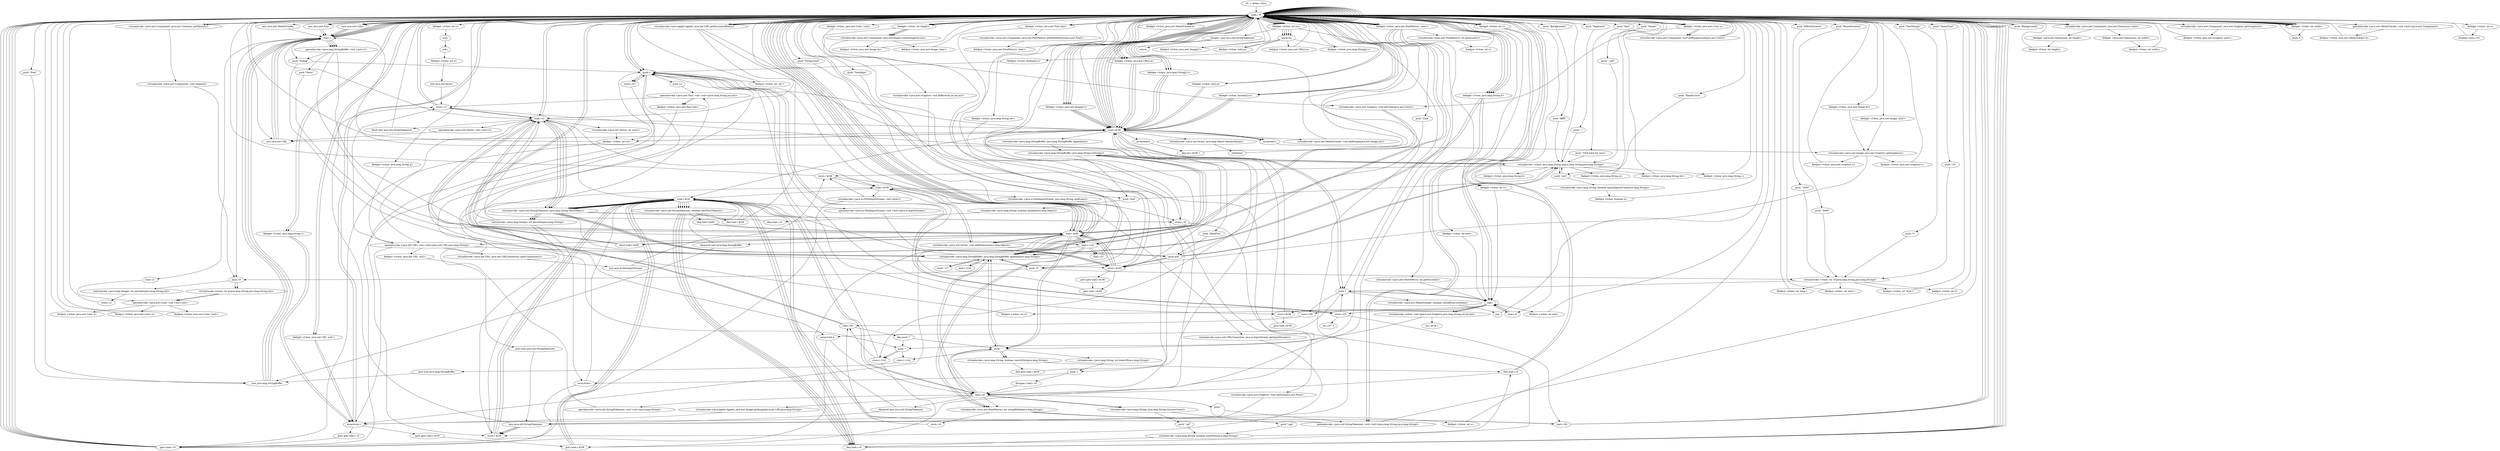 digraph "" {
    "r0 := @this: lvbox"
    "load.r r0"
    "r0 := @this: lvbox"->"load.r r0";
    "new java.awt.Color"
    "load.r r0"->"new java.awt.Color";
    "dup1.r"
    "new java.awt.Color"->"dup1.r";
    "dup1.r"->"load.r r0";
    "push \"Background2\""
    "load.r r0"->"push \"Background2\"";
    "push \"Background2\""->"load.r r0";
    "push \"Background1\""
    "load.r r0"->"push \"Background1\"";
    "push \"ffffff\""
    "push \"Background1\""->"push \"ffffff\"";
    "virtualinvoke <lvbox: java.lang.String a(java.lang.String,java.lang.String)>"
    "push \"ffffff\""->"virtualinvoke <lvbox: java.lang.String a(java.lang.String,java.lang.String)>";
    "virtualinvoke <lvbox: java.lang.String a(java.lang.String,java.lang.String)>"->"dup1.r";
    "push 16"
    "dup1.r"->"push 16";
    "staticinvoke <java.lang.Integer: int parseInt(java.lang.String,int)>"
    "push 16"->"staticinvoke <java.lang.Integer: int parseInt(java.lang.String,int)>";
    "store.i r2"
    "staticinvoke <java.lang.Integer: int parseInt(java.lang.String,int)>"->"store.i r2";
    "store.i r2"->"load.r r0";
    "load.r r0"->"new java.awt.Color";
    "new java.awt.Color"->"dup1.r";
    "load.i r2"
    "dup1.r"->"load.i r2";
    "specialinvoke <java.awt.Color: void <init>(int)>"
    "load.i r2"->"specialinvoke <java.awt.Color: void <init>(int)>";
    "fieldput <lvbox: java.awt.Color n>"
    "specialinvoke <java.awt.Color: void <init>(int)>"->"fieldput <lvbox: java.awt.Color n>";
    "fieldput <lvbox: java.awt.Color n>"->"load.r r0";
    "load.r r0"->"load.r r0";
    "fieldget <lvbox: java.awt.Color n>"
    "load.r r0"->"fieldget <lvbox: java.awt.Color n>";
    "virtualinvoke <java.awt.Component: void setBackground(java.awt.Color)>"
    "fieldget <lvbox: java.awt.Color n>"->"virtualinvoke <java.awt.Component: void setBackground(java.awt.Color)>";
    "virtualinvoke <java.awt.Component: void setBackground(java.awt.Color)>"->"load.r r0";
    "virtualinvoke <java.awt.Component: java.awt.Container getParent()>"
    "load.r r0"->"virtualinvoke <java.awt.Component: java.awt.Container getParent()>";
    "virtualinvoke <java.awt.Component: java.awt.Container getParent()>"->"load.r r0";
    "load.r r0"->"fieldget <lvbox: java.awt.Color n>";
    "fieldget <lvbox: java.awt.Color n>"->"virtualinvoke <java.awt.Component: void setBackground(java.awt.Color)>";
    "virtualinvoke <java.awt.Component: void setBackground(java.awt.Color)>"->"load.r r0";
    "load.r r0"->"virtualinvoke <java.awt.Component: java.awt.Container getParent()>";
    "virtualinvoke <java.awt.Component: void repaint()>"
    "virtualinvoke <java.awt.Component: java.awt.Container getParent()>"->"virtualinvoke <java.awt.Component: void repaint()>";
    "virtualinvoke <java.awt.Component: void repaint()>"->"push 16";
    "virtualinvoke <lvbox: int a(java.lang.String,java.lang.String,int)>"
    "push 16"->"virtualinvoke <lvbox: int a(java.lang.String,java.lang.String,int)>";
    "virtualinvoke <lvbox: int a(java.lang.String,java.lang.String,int)>"->"specialinvoke <java.awt.Color: void <init>(int)>";
    "fieldput <lvbox: java.awt.Color m>"
    "specialinvoke <java.awt.Color: void <init>(int)>"->"fieldput <lvbox: java.awt.Color m>";
    "fieldput <lvbox: java.awt.Color m>"->"load.r r0";
    "load.r r0"->"load.r r0";
    "virtualinvoke <java.awt.Component: java.awt.Dimension size()>"
    "load.r r0"->"virtualinvoke <java.awt.Component: java.awt.Dimension size()>";
    "fieldget <java.awt.Dimension: int width>"
    "virtualinvoke <java.awt.Component: java.awt.Dimension size()>"->"fieldget <java.awt.Dimension: int width>";
    "fieldput <lvbox: int width>"
    "fieldget <java.awt.Dimension: int width>"->"fieldput <lvbox: int width>";
    "fieldput <lvbox: int width>"->"load.r r0";
    "load.r r0"->"load.r r0";
    "load.r r0"->"virtualinvoke <java.awt.Component: java.awt.Dimension size()>";
    "fieldget <java.awt.Dimension: int height>"
    "virtualinvoke <java.awt.Component: java.awt.Dimension size()>"->"fieldget <java.awt.Dimension: int height>";
    "fieldput <lvbox: int height>"
    "fieldget <java.awt.Dimension: int height>"->"fieldput <lvbox: int height>";
    "fieldput <lvbox: int height>"->"load.r r0";
    "load.r r0"->"load.r r0";
    "virtualinvoke <java.awt.Component: java.awt.Graphics getGraphics()>"
    "load.r r0"->"virtualinvoke <java.awt.Component: java.awt.Graphics getGraphics()>";
    "fieldput <lvbox: java.awt.Graphics 'goto'>"
    "virtualinvoke <java.awt.Component: java.awt.Graphics getGraphics()>"->"fieldput <lvbox: java.awt.Graphics 'goto'>";
    "fieldput <lvbox: java.awt.Graphics 'goto'>"->"load.r r0";
    "load.r r0"->"load.r r0";
    "load.r r0"->"load.r r0";
    "fieldget <lvbox: int width>"
    "load.r r0"->"fieldget <lvbox: int width>";
    "fieldget <lvbox: int width>"->"load.r r0";
    "fieldget <lvbox: int height>"
    "load.r r0"->"fieldget <lvbox: int height>";
    "virtualinvoke <java.awt.Component: java.awt.Image createImage(int,int)>"
    "fieldget <lvbox: int height>"->"virtualinvoke <java.awt.Component: java.awt.Image createImage(int,int)>";
    "fieldput <lvbox: java.awt.Image do>"
    "virtualinvoke <java.awt.Component: java.awt.Image createImage(int,int)>"->"fieldput <lvbox: java.awt.Image do>";
    "fieldput <lvbox: java.awt.Image do>"->"load.r r0";
    "load.r r0"->"load.r r0";
    "fieldget <lvbox: java.awt.Image do>"
    "load.r r0"->"fieldget <lvbox: java.awt.Image do>";
    "virtualinvoke <java.awt.Image: java.awt.Graphics getGraphics()>"
    "fieldget <lvbox: java.awt.Image do>"->"virtualinvoke <java.awt.Image: java.awt.Graphics getGraphics()>";
    "fieldput <lvbox: java.awt.Graphics z>"
    "virtualinvoke <java.awt.Image: java.awt.Graphics getGraphics()>"->"fieldput <lvbox: java.awt.Graphics z>";
    "fieldput <lvbox: java.awt.Graphics z>"->"load.r r0";
    "load.r r0"->"load.r r0";
    "load.r r0"->"load.r r0";
    "load.r r0"->"fieldget <lvbox: int width>";
    "fieldget <lvbox: int width>"->"load.r r0";
    "load.r r0"->"fieldget <lvbox: int height>";
    "fieldget <lvbox: int height>"->"virtualinvoke <java.awt.Component: java.awt.Image createImage(int,int)>";
    "fieldput <lvbox: java.awt.Image 'char'>"
    "virtualinvoke <java.awt.Component: java.awt.Image createImage(int,int)>"->"fieldput <lvbox: java.awt.Image 'char'>";
    "fieldput <lvbox: java.awt.Image 'char'>"->"load.r r0";
    "load.r r0"->"load.r r0";
    "fieldget <lvbox: java.awt.Image 'char'>"
    "load.r r0"->"fieldget <lvbox: java.awt.Image 'char'>";
    "fieldget <lvbox: java.awt.Image 'char'>"->"virtualinvoke <java.awt.Image: java.awt.Graphics getGraphics()>";
    "fieldput <lvbox: java.awt.Graphics r>"
    "virtualinvoke <java.awt.Image: java.awt.Graphics getGraphics()>"->"fieldput <lvbox: java.awt.Graphics r>";
    "fieldput <lvbox: java.awt.Graphics r>"->"load.r r0";
    "push 0"
    "load.r r0"->"push 0";
    "fieldput <lvbox: int 'int'>"
    "push 0"->"fieldput <lvbox: int 'int'>";
    "fieldput <lvbox: int 'int'>"->"load.r r0";
    "new java.awt.MediaTracker"
    "load.r r0"->"new java.awt.MediaTracker";
    "new java.awt.MediaTracker"->"dup1.r";
    "dup1.r"->"load.r r0";
    "specialinvoke <java.awt.MediaTracker: void <init>(java.awt.Component)>"
    "load.r r0"->"specialinvoke <java.awt.MediaTracker: void <init>(java.awt.Component)>";
    "fieldput <lvbox: java.awt.MediaTracker k>"
    "specialinvoke <java.awt.MediaTracker: void <init>(java.awt.Component)>"->"fieldput <lvbox: java.awt.MediaTracker k>";
    "fieldput <lvbox: java.awt.MediaTracker k>"->"load.r r0";
    "load.r r0"->"new java.awt.Color";
    "new java.awt.Color"->"dup1.r";
    "dup1.r"->"load.r r0";
    "push \"Foreground\""
    "load.r r0"->"push \"Foreground\"";
    "push \"0\""
    "push \"Foreground\""->"push \"0\"";
    "push \"0\""->"push 16";
    "push 16"->"virtualinvoke <lvbox: int a(java.lang.String,java.lang.String,int)>";
    "virtualinvoke <lvbox: int a(java.lang.String,java.lang.String,int)>"->"specialinvoke <java.awt.Color: void <init>(int)>";
    "fieldput <lvbox: java.awt.Color 'void'>"
    "specialinvoke <java.awt.Color: void <init>(int)>"->"fieldput <lvbox: java.awt.Color 'void'>";
    "fieldput <lvbox: java.awt.Color 'void'>"->"load.r r0";
    "load.r r0"->"load.r r0";
    "push \"SleepTime\""
    "load.r r0"->"push \"SleepTime\"";
    "push \"10\""
    "push \"SleepTime\""->"push \"10\"";
    "virtualinvoke <lvbox: int 'if'(java.lang.String,java.lang.String)>"
    "push \"10\""->"virtualinvoke <lvbox: int 'if'(java.lang.String,java.lang.String)>";
    "fieldput <lvbox: int 'long'>"
    "virtualinvoke <lvbox: int 'if'(java.lang.String,java.lang.String)>"->"fieldput <lvbox: int 'long'>";
    "fieldput <lvbox: int 'long'>"->"load.r r0";
    "load.r r0"->"load.r r0";
    "push \"TextAlign\""
    "load.r r0"->"push \"TextAlign\"";
    "push \"TextAlign\""->"push \"0\"";
    "push \"0\""->"virtualinvoke <lvbox: int 'if'(java.lang.String,java.lang.String)>";
    "fieldput <lvbox: int 'new'>"
    "virtualinvoke <lvbox: int 'if'(java.lang.String,java.lang.String)>"->"fieldput <lvbox: int 'new'>";
    "fieldput <lvbox: int 'new'>"->"load.r r0";
    "load.r r0"->"load.r r0";
    "push \"EffectDuration\""
    "load.r r0"->"push \"EffectDuration\"";
    "push \"1000\""
    "push \"EffectDuration\""->"push \"1000\"";
    "push \"1000\""->"virtualinvoke <lvbox: int 'if'(java.lang.String,java.lang.String)>";
    "fieldput <lvbox: int 'byte'>"
    "virtualinvoke <lvbox: int 'if'(java.lang.String,java.lang.String)>"->"fieldput <lvbox: int 'byte'>";
    "fieldput <lvbox: int 'byte'>"->"load.r r0";
    "load.r r0"->"load.r r0";
    "push \"PauseDuration\""
    "load.r r0"->"push \"PauseDuration\"";
    "push \"3000\""
    "push \"PauseDuration\""->"push \"3000\"";
    "push \"3000\""->"virtualinvoke <lvbox: int 'if'(java.lang.String,java.lang.String)>";
    "fieldput <lvbox: int f>"
    "virtualinvoke <lvbox: int 'if'(java.lang.String,java.lang.String)>"->"fieldput <lvbox: int f>";
    "fieldput <lvbox: int f>"->"load.r r0";
    "load.r r0"->"load.r r0";
    "push \"HandCursor\""
    "load.r r0"->"push \"HandCursor\"";
    "push \"yes\""
    "push \"HandCursor\""->"push \"yes\"";
    "push \"yes\""->"virtualinvoke <lvbox: java.lang.String a(java.lang.String,java.lang.String)>";
    "virtualinvoke <lvbox: java.lang.String a(java.lang.String,java.lang.String)>"->"push \"yes\"";
    "virtualinvoke <java.lang.String: boolean equalsIgnoreCase(java.lang.String)>"
    "push \"yes\""->"virtualinvoke <java.lang.String: boolean equalsIgnoreCase(java.lang.String)>";
    "fieldput <lvbox: boolean h>"
    "virtualinvoke <java.lang.String: boolean equalsIgnoreCase(java.lang.String)>"->"fieldput <lvbox: boolean h>";
    "fieldput <lvbox: boolean h>"->"load.r r0";
    "load.r r0"->"load.r r0";
    "push \"Separator\""
    "load.r r0"->"push \"Separator\"";
    "push \",\""
    "push \"Separator\""->"push \",\"";
    "push \",\""->"virtualinvoke <lvbox: java.lang.String a(java.lang.String,java.lang.String)>";
    "fieldput <lvbox: java.lang.String b>"
    "virtualinvoke <lvbox: java.lang.String a(java.lang.String,java.lang.String)>"->"fieldput <lvbox: java.lang.String b>";
    "fieldput <lvbox: java.lang.String b>"->"load.r r0";
    "load.r r0"->"load.r r0";
    "push \"DataFile\""
    "load.r r0"->"push \"DataFile\"";
    "push null"
    "push \"DataFile\""->"push null";
    "push null"->"virtualinvoke <lvbox: java.lang.String a(java.lang.String,java.lang.String)>";
    "fieldput <lvbox: java.lang.String q>"
    "virtualinvoke <lvbox: java.lang.String a(java.lang.String,java.lang.String)>"->"fieldput <lvbox: java.lang.String q>";
    "fieldput <lvbox: java.lang.String q>"->"load.r r0";
    "load.r r0"->"load.r r0";
    "push \"Text\""
    "load.r r0"->"push \"Text\"";
    "push \"Click here for news\""
    "push \"Text\""->"push \"Click here for news\"";
    "push \"Click here for news\""->"virtualinvoke <lvbox: java.lang.String a(java.lang.String,java.lang.String)>";
    "fieldput <lvbox: java.lang.String for>"
    "virtualinvoke <lvbox: java.lang.String a(java.lang.String,java.lang.String)>"->"fieldput <lvbox: java.lang.String for>";
    "fieldput <lvbox: java.lang.String for>"->"load.r r0";
    "load.r r0"->"load.r r0";
    "push \"Target\""
    "load.r r0"->"push \"Target\"";
    "push \"_self\""
    "push \"Target\""->"push \"_self\"";
    "push \"_self\""->"virtualinvoke <lvbox: java.lang.String a(java.lang.String,java.lang.String)>";
    "fieldput <lvbox: java.lang.String i>"
    "virtualinvoke <lvbox: java.lang.String a(java.lang.String,java.lang.String)>"->"fieldput <lvbox: java.lang.String i>";
    "fieldput <lvbox: java.lang.String i>"->"load.r r0";
    "push \"Link\""
    "load.r r0"->"push \"Link\"";
    "push \"Link\""->"push null";
    "push null"->"virtualinvoke <lvbox: java.lang.String a(java.lang.String,java.lang.String)>";
    "store.r r2"
    "virtualinvoke <lvbox: java.lang.String a(java.lang.String,java.lang.String)>"->"store.r r2";
    "store.r r2"->"load.r r0";
    "load.r r0"->"load.r r0";
    "push \"TextMargin\""
    "load.r r0"->"push \"TextMargin\"";
    "push \"2\""
    "push \"TextMargin\""->"push \"2\"";
    "push \"2\""->"virtualinvoke <lvbox: int 'if'(java.lang.String,java.lang.String)>";
    "push 1"
    "virtualinvoke <lvbox: int 'if'(java.lang.String,java.lang.String)>"->"push 1";
    "add.i"
    "push 1"->"add.i";
    "fieldput <lvbox: int o>"
    "add.i"->"fieldput <lvbox: int o>";
    "load.r r2"
    "fieldput <lvbox: int o>"->"load.r r2";
    "ifnull new java.util.StringTokenizer"
    "load.r r2"->"ifnull new java.util.StringTokenizer";
    "ifnull new java.util.StringTokenizer"->"load.r r0";
    "new java.net.URL"
    "load.r r0"->"new java.net.URL";
    "new java.net.URL"->"dup1.r";
    "dup1.r"->"load.r r0";
    "virtualinvoke <java.applet.Applet: java.net.URL getDocumentBase()>"
    "load.r r0"->"virtualinvoke <java.applet.Applet: java.net.URL getDocumentBase()>";
    "virtualinvoke <java.applet.Applet: java.net.URL getDocumentBase()>"->"load.r r2";
    "specialinvoke <java.net.URL: void <init>(java.net.URL,java.lang.String)>"
    "load.r r2"->"specialinvoke <java.net.URL: void <init>(java.net.URL,java.lang.String)>";
    "fieldput <lvbox: java.net.URL 'null'>"
    "specialinvoke <java.net.URL: void <init>(java.net.URL,java.lang.String)>"->"fieldput <lvbox: java.net.URL 'null'>";
    "goto new java.util.StringTokenizer"
    "fieldput <lvbox: java.net.URL 'null'>"->"goto new java.util.StringTokenizer";
    "new java.util.StringTokenizer"
    "goto new java.util.StringTokenizer"->"new java.util.StringTokenizer";
    "new java.util.StringTokenizer"->"store.r r2";
    "store.r r2"->"load.r r2";
    "load.r r2"->"load.r r0";
    "push \"Font\""
    "load.r r0"->"push \"Font\"";
    "new java.lang.StringBuffer"
    "push \"Font\""->"new java.lang.StringBuffer";
    "new java.lang.StringBuffer"->"dup1.r";
    "specialinvoke <java.lang.StringBuffer: void <init>()>"
    "dup1.r"->"specialinvoke <java.lang.StringBuffer: void <init>()>";
    "push \"Dialog\""
    "specialinvoke <java.lang.StringBuffer: void <init>()>"->"push \"Dialog\"";
    "virtualinvoke <java.lang.StringBuffer: java.lang.StringBuffer append(java.lang.String)>"
    "push \"Dialog\""->"virtualinvoke <java.lang.StringBuffer: java.lang.StringBuffer append(java.lang.String)>";
    "virtualinvoke <java.lang.StringBuffer: java.lang.StringBuffer append(java.lang.String)>"->"load.r r0";
    "fieldget <lvbox: java.lang.String b>"
    "load.r r0"->"fieldget <lvbox: java.lang.String b>";
    "fieldget <lvbox: java.lang.String b>"->"virtualinvoke <java.lang.StringBuffer: java.lang.StringBuffer append(java.lang.String)>";
    "virtualinvoke <java.lang.StringBuffer: java.lang.StringBuffer append(java.lang.String)>"->"push \"0\"";
    "push \"0\""->"virtualinvoke <java.lang.StringBuffer: java.lang.StringBuffer append(java.lang.String)>";
    "virtualinvoke <java.lang.StringBuffer: java.lang.StringBuffer append(java.lang.String)>"->"load.r r0";
    "load.r r0"->"fieldget <lvbox: java.lang.String b>";
    "fieldget <lvbox: java.lang.String b>"->"virtualinvoke <java.lang.StringBuffer: java.lang.StringBuffer append(java.lang.String)>";
    "push \"12\""
    "virtualinvoke <java.lang.StringBuffer: java.lang.StringBuffer append(java.lang.String)>"->"push \"12\"";
    "push \"12\""->"virtualinvoke <java.lang.StringBuffer: java.lang.StringBuffer append(java.lang.String)>";
    "virtualinvoke <java.lang.StringBuffer: java.lang.String toString()>"
    "virtualinvoke <java.lang.StringBuffer: java.lang.StringBuffer append(java.lang.String)>"->"virtualinvoke <java.lang.StringBuffer: java.lang.String toString()>";
    "virtualinvoke <java.lang.StringBuffer: java.lang.String toString()>"->"virtualinvoke <lvbox: java.lang.String a(java.lang.String,java.lang.String)>";
    "virtualinvoke <lvbox: java.lang.String a(java.lang.String,java.lang.String)>"->"load.r r0";
    "load.r r0"->"fieldget <lvbox: java.lang.String b>";
    "specialinvoke <java.util.StringTokenizer: void <init>(java.lang.String,java.lang.String)>"
    "fieldget <lvbox: java.lang.String b>"->"specialinvoke <java.util.StringTokenizer: void <init>(java.lang.String,java.lang.String)>";
    "specialinvoke <java.util.StringTokenizer: void <init>(java.lang.String,java.lang.String)>"->"load.r r0";
    "new java.awt.Font"
    "load.r r0"->"new java.awt.Font";
    "new java.awt.Font"->"dup1.r";
    "dup1.r"->"load.r r2";
    "virtualinvoke <java.util.StringTokenizer: java.lang.String nextToken()>"
    "load.r r2"->"virtualinvoke <java.util.StringTokenizer: java.lang.String nextToken()>";
    "virtualinvoke <java.util.StringTokenizer: java.lang.String nextToken()>"->"load.r r2";
    "load.r r2"->"virtualinvoke <java.util.StringTokenizer: java.lang.String nextToken()>";
    "staticinvoke <java.lang.Integer: int parseInt(java.lang.String)>"
    "virtualinvoke <java.util.StringTokenizer: java.lang.String nextToken()>"->"staticinvoke <java.lang.Integer: int parseInt(java.lang.String)>";
    "staticinvoke <java.lang.Integer: int parseInt(java.lang.String)>"->"load.r r2";
    "load.r r2"->"virtualinvoke <java.util.StringTokenizer: java.lang.String nextToken()>";
    "virtualinvoke <java.util.StringTokenizer: java.lang.String nextToken()>"->"staticinvoke <java.lang.Integer: int parseInt(java.lang.String)>";
    "specialinvoke <java.awt.Font: void <init>(java.lang.String,int,int)>"
    "staticinvoke <java.lang.Integer: int parseInt(java.lang.String)>"->"specialinvoke <java.awt.Font: void <init>(java.lang.String,int,int)>";
    "fieldput <lvbox: java.awt.Font font>"
    "specialinvoke <java.awt.Font: void <init>(java.lang.String,int,int)>"->"fieldput <lvbox: java.awt.Font font>";
    "goto load.r r0"
    "fieldput <lvbox: java.awt.Font font>"->"goto load.r r0";
    "goto load.r r0"->"load.r r0";
    "load.r r0"->"load.r r0";
    "load.r r0"->"load.r r0";
    "fieldget <lvbox: java.awt.Font font>"
    "load.r r0"->"fieldget <lvbox: java.awt.Font font>";
    "virtualinvoke <java.awt.Component: java.awt.FontMetrics getFontMetrics(java.awt.Font)>"
    "fieldget <lvbox: java.awt.Font font>"->"virtualinvoke <java.awt.Component: java.awt.FontMetrics getFontMetrics(java.awt.Font)>";
    "fieldput <lvbox: java.awt.FontMetrics 'case'>"
    "virtualinvoke <java.awt.Component: java.awt.FontMetrics getFontMetrics(java.awt.Font)>"->"fieldput <lvbox: java.awt.FontMetrics 'case'>";
    "fieldput <lvbox: java.awt.FontMetrics 'case'>"->"load.r r0";
    "load.r r0"->"load.r r0";
    "fieldget <lvbox: java.awt.FontMetrics 'case'>"
    "load.r r0"->"fieldget <lvbox: java.awt.FontMetrics 'case'>";
    "virtualinvoke <java.awt.FontMetrics: int getAscent()>"
    "fieldget <lvbox: java.awt.FontMetrics 'case'>"->"virtualinvoke <java.awt.FontMetrics: int getAscent()>";
    "fieldput <lvbox: int s>"
    "virtualinvoke <java.awt.FontMetrics: int getAscent()>"->"fieldput <lvbox: int s>";
    "fieldput <lvbox: int s>"->"load.r r0";
    "load.r r0"->"load.r r0";
    "fieldget <lvbox: int s>"
    "load.r r0"->"fieldget <lvbox: int s>";
    "fieldget <lvbox: int s>"->"load.r r0";
    "load.r r0"->"fieldget <lvbox: java.awt.FontMetrics 'case'>";
    "virtualinvoke <java.awt.FontMetrics: int getDescent()>"
    "fieldget <lvbox: java.awt.FontMetrics 'case'>"->"virtualinvoke <java.awt.FontMetrics: int getDescent()>";
    "virtualinvoke <java.awt.FontMetrics: int getDescent()>"->"add.i";
    "fieldput <lvbox: int else>"
    "add.i"->"fieldput <lvbox: int else>";
    "fieldput <lvbox: int else>"->"load.r r0";
    "load.r r0"->"load.r r0";
    "load.r r0"->"fieldget <lvbox: java.awt.FontMetrics 'case'>";
    "push \" \""
    "fieldget <lvbox: java.awt.FontMetrics 'case'>"->"push \" \"";
    "virtualinvoke <java.awt.FontMetrics: int stringWidth(java.lang.String)>"
    "push \" \""->"virtualinvoke <java.awt.FontMetrics: int stringWidth(java.lang.String)>";
    "fieldput <lvbox: int u>"
    "virtualinvoke <java.awt.FontMetrics: int stringWidth(java.lang.String)>"->"fieldput <lvbox: int u>";
    "fieldput <lvbox: int u>"->"load.r r0";
    "load.r r0"->"load.r r0";
    "load.r r0"->"fieldget <lvbox: int width>";
    "push 2"
    "fieldget <lvbox: int width>"->"push 2";
    "push 2"->"load.r r0";
    "fieldget <lvbox: int o>"
    "load.r r0"->"fieldget <lvbox: int o>";
    "mul.i"
    "fieldget <lvbox: int o>"->"mul.i";
    "sub.i"
    "mul.i"->"sub.i";
    "fieldput <lvbox: int e>"
    "sub.i"->"fieldput <lvbox: int e>";
    "new java.util.Vector"
    "fieldput <lvbox: int e>"->"new java.util.Vector";
    "new java.util.Vector"->"store.r r2";
    "store.r r2"->"load.r r2";
    "specialinvoke <java.util.Vector: void <init>()>"
    "load.r r2"->"specialinvoke <java.util.Vector: void <init>()>";
    "specialinvoke <java.util.Vector: void <init>()>"->"new java.net.URL";
    "new java.net.URL"->"dup1.r";
    "dup1.r"->"load.r r0";
    "load.r r0"->"virtualinvoke <java.applet.Applet: java.net.URL getDocumentBase()>";
    "virtualinvoke <java.applet.Applet: java.net.URL getDocumentBase()>"->"load.r r0";
    "fieldget <lvbox: java.lang.String q>"
    "load.r r0"->"fieldget <lvbox: java.lang.String q>";
    "fieldget <lvbox: java.lang.String q>"->"specialinvoke <java.net.URL: void <init>(java.net.URL,java.lang.String)>";
    "virtualinvoke <java.net.URL: java.net.URLConnection openConnection()>"
    "specialinvoke <java.net.URL: void <init>(java.net.URL,java.lang.String)>"->"virtualinvoke <java.net.URL: java.net.URLConnection openConnection()>";
    "new java.io.DataInputStream"
    "virtualinvoke <java.net.URL: java.net.URLConnection openConnection()>"->"new java.io.DataInputStream";
    "store.r $r38"
    "new java.io.DataInputStream"->"store.r $r38";
    "virtualinvoke <java.net.URLConnection: java.io.InputStream getInputStream()>"
    "store.r $r38"->"virtualinvoke <java.net.URLConnection: java.io.InputStream getInputStream()>";
    "store.r $r39"
    "virtualinvoke <java.net.URLConnection: java.io.InputStream getInputStream()>"->"store.r $r39";
    "load.r $r38"
    "store.r $r39"->"load.r $r38";
    "load.r $r39"
    "load.r $r38"->"load.r $r39";
    "specialinvoke <java.io.DataInputStream: void <init>(java.io.InputStream)>"
    "load.r $r39"->"specialinvoke <java.io.DataInputStream: void <init>(java.io.InputStream)>";
    "specialinvoke <java.io.DataInputStream: void <init>(java.io.InputStream)>"->"push null";
    "store.r $r95"
    "push null"->"store.r $r95";
    "goto load.r $r38"
    "store.r $r95"->"goto load.r $r38";
    "goto load.r $r38"->"load.r $r38";
    "virtualinvoke <java.io.DataInputStream: java.lang.String readLine()>"
    "load.r $r38"->"virtualinvoke <java.io.DataInputStream: java.lang.String readLine()>";
    "store.r r6"
    "virtualinvoke <java.io.DataInputStream: java.lang.String readLine()>"->"store.r r6";
    "load.r r6"
    "store.r r6"->"load.r r6";
    "ifnonnull new java.util.StringTokenizer"
    "load.r r6"->"ifnonnull new java.util.StringTokenizer";
    "load.r $r95"
    "ifnonnull new java.util.StringTokenizer"->"load.r $r95";
    "ifnull load.r $r38"
    "load.r $r95"->"ifnull load.r $r38";
    "ifnull load.r $r38"->"load.r r2";
    "load.r r2"->"load.r $r95";
    "virtualinvoke <java.util.Vector: void addElement(java.lang.Object)>"
    "load.r $r95"->"virtualinvoke <java.util.Vector: void addElement(java.lang.Object)>";
    "virtualinvoke <java.util.Vector: void addElement(java.lang.Object)>"->"load.r $r38";
    "virtualinvoke <java.io.FilterInputStream: void close()>"
    "load.r $r38"->"virtualinvoke <java.io.FilterInputStream: void close()>";
    "virtualinvoke <java.io.FilterInputStream: void close()>"->"goto load.r r0";
    "goto load.r r0"->"load.r r0";
    "load.r r0"->"load.r r2";
    "virtualinvoke <java.util.Vector: int size()>"
    "load.r r2"->"virtualinvoke <java.util.Vector: int size()>";
    "fieldput <lvbox: int try>"
    "virtualinvoke <java.util.Vector: int size()>"->"fieldput <lvbox: int try>";
    "fieldput <lvbox: int try>"->"load.r r0";
    "load.r r0"->"load.r r0";
    "fieldget <lvbox: int try>"
    "load.r r0"->"fieldget <lvbox: int try>";
    "newarray"
    "fieldget <lvbox: int try>"->"newarray";
    "fieldput <lvbox: java.awt.Image[] t>"
    "newarray"->"fieldput <lvbox: java.awt.Image[] t>";
    "fieldput <lvbox: java.awt.Image[] t>"->"load.r r0";
    "load.r r0"->"load.r r0";
    "load.r r0"->"fieldget <lvbox: int try>";
    "fieldget <lvbox: int try>"->"newarray";
    "fieldput <lvbox: int[] g>"
    "newarray"->"fieldput <lvbox: int[] g>";
    "fieldput <lvbox: int[] g>"->"load.r r0";
    "load.r r0"->"load.r r0";
    "load.r r0"->"fieldget <lvbox: int try>";
    "fieldget <lvbox: int try>"->"newarray";
    "fieldput <lvbox: java.net.URL[] p>"
    "newarray"->"fieldput <lvbox: java.net.URL[] p>";
    "fieldput <lvbox: java.net.URL[] p>"->"load.r r0";
    "load.r r0"->"load.r r0";
    "load.r r0"->"fieldget <lvbox: int try>";
    "fieldget <lvbox: int try>"->"newarray";
    "fieldput <lvbox: java.lang.String[] c>"
    "newarray"->"fieldput <lvbox: java.lang.String[] c>";
    "fieldput <lvbox: java.lang.String[] c>"->"load.r r0";
    "load.r r0"->"load.r r0";
    "load.r r0"->"fieldget <lvbox: int try>";
    "fieldget <lvbox: int try>"->"newarray";
    "fieldput <lvbox: boolean[] a>"
    "newarray"->"fieldput <lvbox: boolean[] a>";
    "fieldput <lvbox: boolean[] a>"->"push 0";
    "store.i $r38"
    "push 0"->"store.i $r38";
    "goto load.i $r38"
    "store.i $r38"->"goto load.i $r38";
    "load.i $r38"
    "goto load.i $r38"->"load.i $r38";
    "load.i $r38"->"load.r r0";
    "load.r r0"->"fieldget <lvbox: int try>";
    "ifcmplt.i new java.util.StringTokenizer"
    "fieldget <lvbox: int try>"->"ifcmplt.i new java.util.StringTokenizer";
    "return"
    "ifcmplt.i new java.util.StringTokenizer"->"return";
    "ifcmplt.i new java.util.StringTokenizer"->"new java.util.StringTokenizer";
    "new java.util.StringTokenizer"->"store.r $r39";
    "store.r $r39"->"load.r $r39";
    "load.r $r39"->"load.r r2";
    "load.r r2"->"load.i $r38";
    "virtualinvoke <java.util.Vector: java.lang.Object elementAt(int)>"
    "load.i $r38"->"virtualinvoke <java.util.Vector: java.lang.Object elementAt(int)>";
    "checkcast"
    "virtualinvoke <java.util.Vector: java.lang.Object elementAt(int)>"->"checkcast";
    "checkcast"->"load.r r0";
    "load.r r0"->"fieldget <lvbox: java.lang.String b>";
    "fieldget <lvbox: java.lang.String b>"->"specialinvoke <java.util.StringTokenizer: void <init>(java.lang.String,java.lang.String)>";
    "specialinvoke <java.util.StringTokenizer: void <init>(java.lang.String,java.lang.String)>"->"load.r $r39";
    "virtualinvoke <java.util.StringTokenizer: boolean hasMoreTokens()>"
    "load.r $r39"->"virtualinvoke <java.util.StringTokenizer: boolean hasMoreTokens()>";
    "ifeq load.r r0"
    "virtualinvoke <java.util.StringTokenizer: boolean hasMoreTokens()>"->"ifeq load.r r0";
    "ifeq load.r r0"->"load.r $r39";
    "load.r $r39"->"virtualinvoke <java.util.StringTokenizer: java.lang.String nextToken()>";
    "virtualinvoke <java.util.StringTokenizer: java.lang.String nextToken()>"->"store.r r6";
    "goto load.r $r39"
    "store.r r6"->"goto load.r $r39";
    "goto load.r $r39"->"load.r $r39";
    "load.r $r39"->"virtualinvoke <java.util.StringTokenizer: boolean hasMoreTokens()>";
    "virtualinvoke <java.util.StringTokenizer: boolean hasMoreTokens()>"->"ifeq load.r r0";
    "ifeq load.r r0"->"load.r $r39";
    "load.r $r39"->"virtualinvoke <java.util.StringTokenizer: java.lang.String nextToken()>";
    "virtualinvoke <java.util.StringTokenizer: java.lang.String nextToken()>"->"store.r $r95";
    "store.r $r95"->"load.r $r95";
    "load.r $r95"->"push \" \"";
    "virtualinvoke <java.lang.String: boolean startsWith(java.lang.String)>"
    "push \" \""->"virtualinvoke <java.lang.String: boolean startsWith(java.lang.String)>";
    "ifne goto load.r $r39"
    "virtualinvoke <java.lang.String: boolean startsWith(java.lang.String)>"->"ifne goto load.r $r39";
    "ifne goto load.r $r39"->"load.r r0";
    "fieldget <lvbox: java.net.URL[] p>"
    "load.r r0"->"fieldget <lvbox: java.net.URL[] p>";
    "fieldget <lvbox: java.net.URL[] p>"->"load.i $r38";
    "load.i $r38"->"new java.net.URL";
    "new java.net.URL"->"dup1.r";
    "dup1.r"->"load.r r0";
    "load.r r0"->"virtualinvoke <java.applet.Applet: java.net.URL getDocumentBase()>";
    "virtualinvoke <java.applet.Applet: java.net.URL getDocumentBase()>"->"load.r $r95";
    "load.r $r95"->"specialinvoke <java.net.URL: void <init>(java.net.URL,java.lang.String)>";
    "arraywrite.r"
    "specialinvoke <java.net.URL: void <init>(java.net.URL,java.lang.String)>"->"arraywrite.r";
    "goto goto load.r $r39"
    "arraywrite.r"->"goto goto load.r $r39";
    "goto goto load.r $r39"->"goto load.r $r39";
    "goto load.r $r39"->"load.r $r39";
    "load.r $r39"->"virtualinvoke <java.util.StringTokenizer: boolean hasMoreTokens()>";
    "virtualinvoke <java.util.StringTokenizer: boolean hasMoreTokens()>"->"ifeq load.r r0";
    "ifeq load.r r0"->"load.r $r39";
    "load.r $r39"->"virtualinvoke <java.util.StringTokenizer: java.lang.String nextToken()>";
    "virtualinvoke <java.util.StringTokenizer: java.lang.String nextToken()>"->"store.r $r95";
    "store.r $r95"->"load.r $r95";
    "load.r $r95"->"push \" \"";
    "push \" \""->"virtualinvoke <java.lang.String: boolean startsWith(java.lang.String)>";
    "ifne load.r r0"
    "virtualinvoke <java.lang.String: boolean startsWith(java.lang.String)>"->"ifne load.r r0";
    "ifne load.r r0"->"load.r r0";
    "fieldget <lvbox: java.lang.String[] c>"
    "load.r r0"->"fieldget <lvbox: java.lang.String[] c>";
    "fieldget <lvbox: java.lang.String[] c>"->"load.i $r38";
    "load.i $r38"->"load.r $r95";
    "load.r $r95"->"arraywrite.r";
    "goto goto load.r r0"
    "arraywrite.r"->"goto goto load.r r0";
    "goto goto load.r r0"->"goto load.r r0";
    "goto load.r r0"->"load.r r0";
    "fieldget <lvbox: int[] g>"
    "load.r r0"->"fieldget <lvbox: int[] g>";
    "fieldget <lvbox: int[] g>"->"load.i $r38";
    "push -1"
    "load.i $r38"->"push -1";
    "arraywrite.i"
    "push -1"->"arraywrite.i";
    "arraywrite.i"->"load.r $r39";
    "load.r $r39"->"virtualinvoke <java.util.StringTokenizer: boolean hasMoreTokens()>";
    "virtualinvoke <java.util.StringTokenizer: boolean hasMoreTokens()>"->"ifeq load.r r0";
    "ifeq load.r r0"->"load.r r0";
    "load.r r0"->"fieldget <lvbox: int[] g>";
    "fieldget <lvbox: int[] g>"->"load.i $r38";
    "load.i $r38"->"load.r $r39";
    "load.r $r39"->"virtualinvoke <java.util.StringTokenizer: java.lang.String nextToken()>";
    "virtualinvoke <java.util.StringTokenizer: java.lang.String nextToken()>"->"staticinvoke <java.lang.Integer: int parseInt(java.lang.String)>";
    "staticinvoke <java.lang.Integer: int parseInt(java.lang.String)>"->"arraywrite.i";
    "arraywrite.i"->"goto load.r r0";
    "goto load.r r0"->"load.r r0";
    "fieldget <lvbox: boolean[] a>"
    "load.r r0"->"fieldget <lvbox: boolean[] a>";
    "fieldget <lvbox: boolean[] a>"->"load.i $r38";
    "load.i $r38"->"push 1";
    "arraywrite.b"
    "push 1"->"arraywrite.b";
    "arraywrite.b"->"load.r r6";
    "load.r r6"->"push \" \"";
    "virtualinvoke <java.lang.String: int indexOf(java.lang.String)>"
    "push \" \""->"virtualinvoke <java.lang.String: int indexOf(java.lang.String)>";
    "virtualinvoke <java.lang.String: int indexOf(java.lang.String)>"->"push -1";
    "ifcmpne.i load.r r0"
    "push -1"->"ifcmpne.i load.r r0";
    "ifcmpne.i load.r r0"->"load.r r6";
    "virtualinvoke <java.lang.String: java.lang.String toLowerCase()>"
    "load.r r6"->"virtualinvoke <java.lang.String: java.lang.String toLowerCase()>";
    "push \".gif\""
    "virtualinvoke <java.lang.String: java.lang.String toLowerCase()>"->"push \".gif\"";
    "virtualinvoke <java.lang.String: boolean endsWith(java.lang.String)>"
    "push \".gif\""->"virtualinvoke <java.lang.String: boolean endsWith(java.lang.String)>";
    "virtualinvoke <java.lang.String: boolean endsWith(java.lang.String)>"->"ifne load.r r0";
    "ifne load.r r0"->"load.r r6";
    "load.r r6"->"virtualinvoke <java.lang.String: java.lang.String toLowerCase()>";
    "push \".jpg\""
    "virtualinvoke <java.lang.String: java.lang.String toLowerCase()>"->"push \".jpg\"";
    "push \".jpg\""->"virtualinvoke <java.lang.String: boolean endsWith(java.lang.String)>";
    "virtualinvoke <java.lang.String: boolean endsWith(java.lang.String)>"->"ifeq load.r r0";
    "ifeq load.r r0"->"load.r r0";
    "fieldget <lvbox: java.awt.Image[] t>"
    "load.r r0"->"fieldget <lvbox: java.awt.Image[] t>";
    "fieldget <lvbox: java.awt.Image[] t>"->"load.i $r38";
    "load.i $r38"->"load.r r0";
    "load.r r0"->"load.r r0";
    "load.r r0"->"virtualinvoke <java.applet.Applet: java.net.URL getDocumentBase()>";
    "virtualinvoke <java.applet.Applet: java.net.URL getDocumentBase()>"->"load.r r6";
    "virtualinvoke <java.applet.Applet: java.awt.Image getImage(java.net.URL,java.lang.String)>"
    "load.r r6"->"virtualinvoke <java.applet.Applet: java.awt.Image getImage(java.net.URL,java.lang.String)>";
    "virtualinvoke <java.applet.Applet: java.awt.Image getImage(java.net.URL,java.lang.String)>"->"arraywrite.r";
    "arraywrite.r"->"load.r r0";
    "fieldget <lvbox: java.awt.MediaTracker k>"
    "load.r r0"->"fieldget <lvbox: java.awt.MediaTracker k>";
    "fieldget <lvbox: java.awt.MediaTracker k>"->"load.r r0";
    "load.r r0"->"fieldget <lvbox: java.awt.Image[] t>";
    "fieldget <lvbox: java.awt.Image[] t>"->"load.i $r38";
    "arrayread.r"
    "load.i $r38"->"arrayread.r";
    "arrayread.r"->"load.i $r38";
    "virtualinvoke <java.awt.MediaTracker: void addImage(java.awt.Image,int)>"
    "load.i $r38"->"virtualinvoke <java.awt.MediaTracker: void addImage(java.awt.Image,int)>";
    "virtualinvoke <java.awt.MediaTracker: void addImage(java.awt.Image,int)>"->"load.r r0";
    "load.r r0"->"fieldget <lvbox: java.awt.MediaTracker k>";
    "fieldget <lvbox: java.awt.MediaTracker k>"->"load.i $r38";
    "load.i $r38"->"push 1";
    "virtualinvoke <java.awt.MediaTracker: boolean checkID(int,boolean)>"
    "push 1"->"virtualinvoke <java.awt.MediaTracker: boolean checkID(int,boolean)>";
    "pop"
    "virtualinvoke <java.awt.MediaTracker: boolean checkID(int,boolean)>"->"pop";
    "pop"->"load.r r0";
    "load.r r0"->"fieldget <lvbox: boolean[] a>";
    "fieldget <lvbox: boolean[] a>"->"load.i $r38";
    "load.i $r38"->"push 0";
    "push 0"->"arraywrite.b";
    "arraywrite.b"->"goto load.r r0";
    "goto load.r r0"->"load.r r0";
    "load.r r0"->"fieldget <lvbox: boolean[] a>";
    "fieldget <lvbox: boolean[] a>"->"load.i $r38";
    "arrayread.b"
    "load.i $r38"->"arrayread.b";
    "ifeq inc.i $r38 1"
    "arrayread.b"->"ifeq inc.i $r38 1";
    "ifeq inc.i $r38 1"->"load.r r0";
    "load.r r0"->"fieldget <lvbox: java.awt.Image[] t>";
    "fieldget <lvbox: java.awt.Image[] t>"->"load.i $r38";
    "load.i $r38"->"load.r r0";
    "load.r r0"->"load.r r0";
    "load.r r0"->"fieldget <lvbox: int width>";
    "fieldget <lvbox: int width>"->"load.r r0";
    "load.r r0"->"fieldget <lvbox: int height>";
    "fieldget <lvbox: int height>"->"virtualinvoke <java.awt.Component: java.awt.Image createImage(int,int)>";
    "virtualinvoke <java.awt.Component: java.awt.Image createImage(int,int)>"->"arraywrite.r";
    "arraywrite.r"->"load.r r0";
    "load.r r0"->"fieldget <lvbox: java.awt.Image[] t>";
    "fieldget <lvbox: java.awt.Image[] t>"->"load.i $r38";
    "load.i $r38"->"arrayread.r";
    "arrayread.r"->"virtualinvoke <java.awt.Image: java.awt.Graphics getGraphics()>";
    "virtualinvoke <java.awt.Image: java.awt.Graphics getGraphics()>"->"store.r $r95";
    "store.r $r95"->"load.r $r95";
    "load.r $r95"->"load.r r0";
    "load.r r0"->"fieldget <lvbox: java.awt.Color n>";
    "virtualinvoke <java.awt.Graphics: void setColor(java.awt.Color)>"
    "fieldget <lvbox: java.awt.Color n>"->"virtualinvoke <java.awt.Graphics: void setColor(java.awt.Color)>";
    "virtualinvoke <java.awt.Graphics: void setColor(java.awt.Color)>"->"load.r $r95";
    "load.r $r95"->"push 0";
    "push 0"->"push 0";
    "push 0"->"load.r r0";
    "load.r r0"->"fieldget <lvbox: int width>";
    "fieldget <lvbox: int width>"->"load.r r0";
    "load.r r0"->"fieldget <lvbox: int height>";
    "virtualinvoke <java.awt.Graphics: void fillRect(int,int,int,int)>"
    "fieldget <lvbox: int height>"->"virtualinvoke <java.awt.Graphics: void fillRect(int,int,int,int)>";
    "virtualinvoke <java.awt.Graphics: void fillRect(int,int,int,int)>"->"load.r $r95";
    "load.r $r95"->"load.r r0";
    "fieldget <lvbox: java.awt.Color 'void'>"
    "load.r r0"->"fieldget <lvbox: java.awt.Color 'void'>";
    "fieldget <lvbox: java.awt.Color 'void'>"->"virtualinvoke <java.awt.Graphics: void setColor(java.awt.Color)>";
    "virtualinvoke <java.awt.Graphics: void setColor(java.awt.Color)>"->"load.r $r95";
    "load.r $r95"->"load.r r0";
    "load.r r0"->"fieldget <lvbox: java.awt.Font font>";
    "virtualinvoke <java.awt.Graphics: void setFont(java.awt.Font)>"
    "fieldget <lvbox: java.awt.Font font>"->"virtualinvoke <java.awt.Graphics: void setFont(java.awt.Font)>";
    "virtualinvoke <java.awt.Graphics: void setFont(java.awt.Font)>"->"new java.util.StringTokenizer";
    "new java.util.StringTokenizer"->"store.r $r39";
    "store.r $r39"->"load.r $r39";
    "load.r $r39"->"load.r r6";
    "specialinvoke <java.util.StringTokenizer: void <init>(java.lang.String)>"
    "load.r r6"->"specialinvoke <java.util.StringTokenizer: void <init>(java.lang.String)>";
    "specialinvoke <java.util.StringTokenizer: void <init>(java.lang.String)>"->"push 0";
    "store.i i55"
    "push 0"->"store.i i55";
    "store.i i55"->"push 1";
    "store.i i56"
    "push 1"->"store.i i56";
    "store.i i56"->"push 0";
    "store.i i57"
    "push 0"->"store.i i57";
    "push \"\""
    "store.i i57"->"push \"\"";
    "store.r r141"
    "push \"\""->"store.r r141";
    "store.r r141"->"goto load.r $r39";
    "goto load.r $r39"->"load.r $r39";
    "load.r $r39"->"virtualinvoke <java.util.StringTokenizer: boolean hasMoreTokens()>";
    "ifne load.r $r39"
    "virtualinvoke <java.util.StringTokenizer: boolean hasMoreTokens()>"->"ifne load.r $r39";
    "ifne load.r $r39"->"load.r r0";
    "load.r r0"->"load.r $r95";
    "load.r r141"
    "load.r $r95"->"load.r r141";
    "load.i i57"
    "load.r r141"->"load.i i57";
    "load.i i57"->"load.r r0";
    "load.r r0"->"fieldget <lvbox: java.awt.FontMetrics 'case'>";
    "fieldget <lvbox: java.awt.FontMetrics 'case'>"->"load.r r141";
    "load.r r141"->"virtualinvoke <java.awt.FontMetrics: int stringWidth(java.lang.String)>";
    "load.i i56"
    "virtualinvoke <java.awt.FontMetrics: int stringWidth(java.lang.String)>"->"load.i i56";
    "load.i i56"->"load.r r0";
    "load.r r0"->"fieldget <lvbox: int s>";
    "fieldget <lvbox: int s>"->"add.i";
    "virtualinvoke <lvbox: void a(java.awt.Graphics,java.lang.String,int,int,int)>"
    "add.i"->"virtualinvoke <lvbox: void a(java.awt.Graphics,java.lang.String,int,int,int)>";
    "inc.i $r38 1"
    "virtualinvoke <lvbox: void a(java.awt.Graphics,java.lang.String,int,int,int)>"->"inc.i $r38 1";
    "ifne load.r $r39"->"load.r $r39";
    "load.r $r39"->"virtualinvoke <java.util.StringTokenizer: java.lang.String nextToken()>";
    "virtualinvoke <java.util.StringTokenizer: java.lang.String nextToken()>"->"store.r r6";
    "store.r r6"->"load.r r0";
    "load.r r0"->"fieldget <lvbox: java.awt.FontMetrics 'case'>";
    "fieldget <lvbox: java.awt.FontMetrics 'case'>"->"load.r r6";
    "load.r r6"->"virtualinvoke <java.awt.FontMetrics: int stringWidth(java.lang.String)>";
    "store.i i0"
    "virtualinvoke <java.awt.FontMetrics: int stringWidth(java.lang.String)>"->"store.i i0";
    "load.i i55"
    "store.i i0"->"load.i i55";
    "load.i i55"->"load.r r0";
    "fieldget <lvbox: int u>"
    "load.r r0"->"fieldget <lvbox: int u>";
    "fieldget <lvbox: int u>"->"add.i";
    "load.i i0"
    "add.i"->"load.i i0";
    "load.i i0"->"add.i";
    "add.i"->"load.r r0";
    "fieldget <lvbox: int e>"
    "load.r r0"->"fieldget <lvbox: int e>";
    "ifcmple.i load.i i55"
    "fieldget <lvbox: int e>"->"ifcmple.i load.i i55";
    "ifcmple.i load.i i55"->"load.r r0";
    "load.r r0"->"load.r $r95";
    "load.r $r95"->"load.r r141";
    "load.r r141"->"load.i i57";
    "load.i i57"->"load.r r0";
    "load.r r0"->"fieldget <lvbox: java.awt.FontMetrics 'case'>";
    "fieldget <lvbox: java.awt.FontMetrics 'case'>"->"load.r r141";
    "load.r r141"->"virtualinvoke <java.awt.FontMetrics: int stringWidth(java.lang.String)>";
    "virtualinvoke <java.awt.FontMetrics: int stringWidth(java.lang.String)>"->"load.i i56";
    "load.i i56"->"load.r r0";
    "load.r r0"->"fieldget <lvbox: int s>";
    "fieldget <lvbox: int s>"->"add.i";
    "add.i"->"virtualinvoke <lvbox: void a(java.awt.Graphics,java.lang.String,int,int,int)>";
    "virtualinvoke <lvbox: void a(java.awt.Graphics,java.lang.String,int,int,int)>"->"push \"\"";
    "push \"\""->"store.r r141";
    "store.r r141"->"push 0";
    "push 0"->"store.i i57";
    "store.i i57"->"push 0";
    "push 0"->"store.i i55";
    "store.i i55"->"load.i i56";
    "load.i i56"->"load.r r0";
    "fieldget <lvbox: int else>"
    "load.r r0"->"fieldget <lvbox: int else>";
    "fieldget <lvbox: int else>"->"add.i";
    "add.i"->"store.i i56";
    "store.i i56"->"load.i i55";
    "ifeq push \"\""
    "load.i i55"->"ifeq push \"\"";
    "ifeq push \"\""->"push \" \"";
    "store.r r142"
    "push \" \""->"store.r r142";
    "goto new java.lang.StringBuffer"
    "store.r r142"->"goto new java.lang.StringBuffer";
    "goto new java.lang.StringBuffer"->"new java.lang.StringBuffer";
    "new java.lang.StringBuffer"->"dup1.r";
    "dup1.r"->"specialinvoke <java.lang.StringBuffer: void <init>()>";
    "specialinvoke <java.lang.StringBuffer: void <init>()>"->"load.r r141";
    "load.r r141"->"virtualinvoke <java.lang.StringBuffer: java.lang.StringBuffer append(java.lang.String)>";
    "load.r r142"
    "virtualinvoke <java.lang.StringBuffer: java.lang.StringBuffer append(java.lang.String)>"->"load.r r142";
    "load.r r142"->"virtualinvoke <java.lang.StringBuffer: java.lang.StringBuffer append(java.lang.String)>";
    "virtualinvoke <java.lang.StringBuffer: java.lang.StringBuffer append(java.lang.String)>"->"load.r r6";
    "load.r r6"->"virtualinvoke <java.lang.StringBuffer: java.lang.StringBuffer append(java.lang.String)>";
    "virtualinvoke <java.lang.StringBuffer: java.lang.StringBuffer append(java.lang.String)>"->"virtualinvoke <java.lang.StringBuffer: java.lang.String toString()>";
    "virtualinvoke <java.lang.StringBuffer: java.lang.String toString()>"->"store.r r141";
    "store.r r141"->"load.i i55";
    "load.i i55"->"load.r r0";
    "load.r r0"->"fieldget <lvbox: int u>";
    "fieldget <lvbox: int u>"->"load.i i0";
    "load.i i0"->"add.i";
    "add.i"->"add.i";
    "add.i"->"store.i i55";
    "inc.i i57 1"
    "store.i i55"->"inc.i i57 1";
    "ifeq push \"\""->"push \"\"";
    "push \"\""->"store.r r142";
    "push 0"->"store.r $r39";
    "staticinvoke <java.lang.Integer: int parseInt(java.lang.String)>"->"store.r $r39";
    "ifne load.r r0"->"load.r r0";
    "load.r r0"->"fieldget <lvbox: java.lang.String[] c>";
    "fieldget <lvbox: java.lang.String[] c>"->"load.i $r38";
    "load.i $r38"->"load.r r0";
    "fieldget <lvbox: java.lang.String i>"
    "load.r r0"->"fieldget <lvbox: java.lang.String i>";
    "fieldget <lvbox: java.lang.String i>"->"arraywrite.r";
    "ifeq load.r r0"->"load.r r0";
    "load.r r0"->"fieldget <lvbox: java.lang.String[] c>";
    "fieldget <lvbox: java.lang.String[] c>"->"load.i $r38";
    "load.i $r38"->"load.r r0";
    "load.r r0"->"fieldget <lvbox: java.lang.String i>";
    "fieldget <lvbox: java.lang.String i>"->"arraywrite.r";
    "specialinvoke <java.net.URL: void <init>(java.net.URL,java.lang.String)>"->"store.r $r95";
    "store.r $r95"->"load.r r0";
    "load.r r0"->"fieldget <lvbox: java.net.URL[] p>";
    "fieldget <lvbox: java.net.URL[] p>"->"load.i $r38";
    "load.i $r38"->"load.r r0";
    "fieldget <lvbox: java.net.URL 'null'>"
    "load.r r0"->"fieldget <lvbox: java.net.URL 'null'>";
    "fieldget <lvbox: java.net.URL 'null'>"->"arraywrite.r";
    "ifeq load.r r0"->"load.r r0";
    "load.r r0"->"fieldget <lvbox: java.net.URL[] p>";
    "fieldget <lvbox: java.net.URL[] p>"->"load.i $r38";
    "load.i $r38"->"load.r r0";
    "load.r r0"->"fieldget <lvbox: java.net.URL 'null'>";
    "fieldget <lvbox: java.net.URL 'null'>"->"arraywrite.r";
    "ifeq load.r r0"->"load.r r0";
    "fieldget <lvbox: java.lang.String for>"
    "load.r r0"->"fieldget <lvbox: java.lang.String for>";
    "fieldget <lvbox: java.lang.String for>"->"store.r r6";
    "virtualinvoke <java.io.FilterInputStream: void close()>"->"store.r $r38";
    "store.r $r38"->"load.r r0";
    "load.r r0"->"push 0";
    "push 0"->"fieldput <lvbox: int try>";
    "fieldput <lvbox: int try>"->"goto load.r r0";
    "goto load.r r0"->"load.r r0";
    "load.r r0"->"new java.lang.StringBuffer";
    "new java.lang.StringBuffer"->"dup1.r";
    "dup1.r"->"specialinvoke <java.lang.StringBuffer: void <init>()>";
    "push \"News\""
    "specialinvoke <java.lang.StringBuffer: void <init>()>"->"push \"News\"";
    "push \"News\""->"virtualinvoke <java.lang.StringBuffer: java.lang.StringBuffer append(java.lang.String)>";
    "virtualinvoke <java.lang.StringBuffer: java.lang.StringBuffer append(java.lang.String)>"->"load.r r0";
    "load.r r0"->"load.r r0";
    "load.r r0"->"fieldget <lvbox: int try>";
    "fieldget <lvbox: int try>"->"push 1";
    "push 1"->"add.i";
    "add.i"->"store.i $r38";
    "store.i $r38"->"load.i $r38";
    "load.i $r38"->"fieldput <lvbox: int try>";
    "fieldput <lvbox: int try>"->"load.i $r38";
    "virtualinvoke <java.lang.StringBuffer: java.lang.StringBuffer append(int)>"
    "load.i $r38"->"virtualinvoke <java.lang.StringBuffer: java.lang.StringBuffer append(int)>";
    "virtualinvoke <java.lang.StringBuffer: java.lang.StringBuffer append(int)>"->"virtualinvoke <java.lang.StringBuffer: java.lang.String toString()>";
    "push \"end\""
    "virtualinvoke <java.lang.StringBuffer: java.lang.String toString()>"->"push \"end\"";
    "push \"end\""->"virtualinvoke <lvbox: java.lang.String a(java.lang.String,java.lang.String)>";
    "virtualinvoke <lvbox: java.lang.String a(java.lang.String,java.lang.String)>"->"store.r $r38";
    "store.r $r38"->"load.r $r38";
    "load.r $r38"->"push \"end\"";
    "virtualinvoke <java.lang.String: boolean equals(java.lang.Object)>"
    "push \"end\""->"virtualinvoke <java.lang.String: boolean equals(java.lang.Object)>";
    "ifeq load.r r2"
    "virtualinvoke <java.lang.String: boolean equals(java.lang.Object)>"->"ifeq load.r r2";
    "ifeq load.r r2"->"load.r r2";
    "load.r r2"->"load.r $r38";
    "load.r $r38"->"virtualinvoke <java.util.Vector: void addElement(java.lang.Object)>";
    "ifnonnull new java.util.StringTokenizer"->"new java.util.StringTokenizer";
    "new java.util.StringTokenizer"->"store.r $r39";
    "store.r $r39"->"load.r $r39";
    "load.r $r39"->"load.r r6";
    "push \"\n\r\""
    "load.r r6"->"push \"\n\r\"";
    "push \"\n\r\""->"specialinvoke <java.util.StringTokenizer: void <init>(java.lang.String,java.lang.String)>";
    "specialinvoke <java.util.StringTokenizer: void <init>(java.lang.String,java.lang.String)>"->"load.r $r39";
    "load.r $r39"->"virtualinvoke <java.util.StringTokenizer: boolean hasMoreTokens()>";
    "ifeq load.r $r95"
    "virtualinvoke <java.util.StringTokenizer: boolean hasMoreTokens()>"->"ifeq load.r $r95";
    "ifeq load.r $r95"->"load.r $r95";
    "ifnonnull new java.lang.StringBuffer"
    "load.r $r95"->"ifnonnull new java.lang.StringBuffer";
    "ifnonnull new java.lang.StringBuffer"->"load.r $r39";
    "load.r $r39"->"virtualinvoke <java.util.StringTokenizer: java.lang.String nextToken()>";
    "virtualinvoke <java.util.StringTokenizer: java.lang.String nextToken()>"->"store.r $r95";
    "goto goto load.r $r38"
    "store.r $r95"->"goto goto load.r $r38";
    "goto goto load.r $r38"->"goto load.r $r38";
    "ifnonnull new java.lang.StringBuffer"->"new java.lang.StringBuffer";
    "new java.lang.StringBuffer"->"dup1.r";
    "dup1.r"->"specialinvoke <java.lang.StringBuffer: void <init>()>";
    "specialinvoke <java.lang.StringBuffer: void <init>()>"->"load.r $r95";
    "load.r $r95"->"virtualinvoke <java.lang.StringBuffer: java.lang.StringBuffer append(java.lang.String)>";
    "virtualinvoke <java.lang.StringBuffer: java.lang.StringBuffer append(java.lang.String)>"->"push \" \"";
    "push \" \""->"virtualinvoke <java.lang.StringBuffer: java.lang.StringBuffer append(java.lang.String)>";
    "virtualinvoke <java.lang.StringBuffer: java.lang.StringBuffer append(java.lang.String)>"->"load.r $r39";
    "load.r $r39"->"virtualinvoke <java.util.StringTokenizer: java.lang.String nextToken()>";
    "virtualinvoke <java.util.StringTokenizer: java.lang.String nextToken()>"->"virtualinvoke <java.lang.StringBuffer: java.lang.StringBuffer append(java.lang.String)>";
    "virtualinvoke <java.lang.StringBuffer: java.lang.StringBuffer append(java.lang.String)>"->"virtualinvoke <java.lang.StringBuffer: java.lang.String toString()>";
    "virtualinvoke <java.lang.StringBuffer: java.lang.String toString()>"->"store.r $r95";
    "ifeq load.r $r95"->"load.r $r95";
    "load.r $r95"->"ifnull load.r $r38";
    "ifnull load.r $r38"->"load.r r2";
    "load.r r2"->"load.r $r95";
    "load.r $r95"->"virtualinvoke <java.util.Vector: void addElement(java.lang.Object)>";
    "virtualinvoke <java.util.Vector: void addElement(java.lang.Object)>"->"push null";
    "push null"->"store.r $r95";
    "specialinvoke <java.awt.Font: void <init>(java.lang.String,int,int)>"->"store.r r2";
    "store.r r2"->"load.r r0";
    "load.r r0"->"new java.awt.Font";
    "new java.awt.Font"->"dup1.r";
    "dup1.r"->"push \"Dialog\"";
    "push \"Dialog\""->"push 0";
    "push 12"
    "push 0"->"push 12";
    "push 12"->"specialinvoke <java.awt.Font: void <init>(java.lang.String,int,int)>";
    "specialinvoke <java.awt.Font: void <init>(java.lang.String,int,int)>"->"fieldput <lvbox: java.awt.Font font>";
    "specialinvoke <java.net.URL: void <init>(java.net.URL,java.lang.String)>"->"store.r r2";
}
